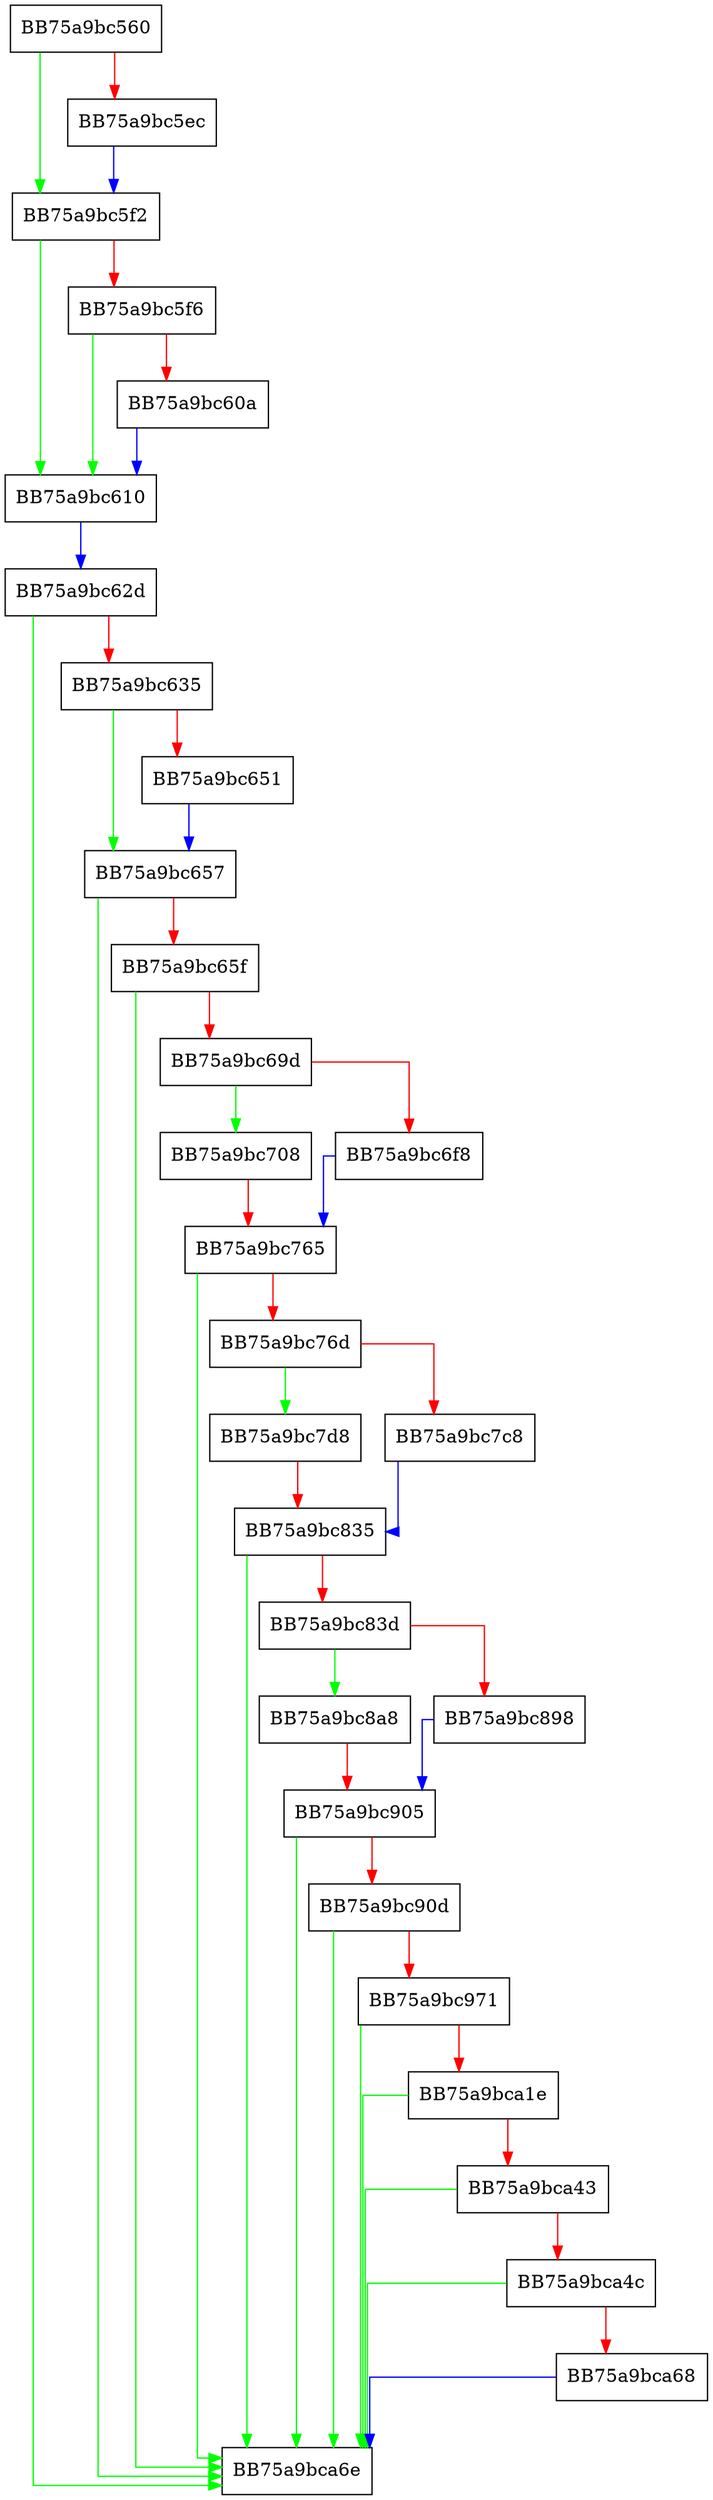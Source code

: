 digraph init {
  node [shape="box"];
  graph [splines=ortho];
  BB75a9bc560 -> BB75a9bc5f2 [color="green"];
  BB75a9bc560 -> BB75a9bc5ec [color="red"];
  BB75a9bc5ec -> BB75a9bc5f2 [color="blue"];
  BB75a9bc5f2 -> BB75a9bc610 [color="green"];
  BB75a9bc5f2 -> BB75a9bc5f6 [color="red"];
  BB75a9bc5f6 -> BB75a9bc610 [color="green"];
  BB75a9bc5f6 -> BB75a9bc60a [color="red"];
  BB75a9bc60a -> BB75a9bc610 [color="blue"];
  BB75a9bc610 -> BB75a9bc62d [color="blue"];
  BB75a9bc62d -> BB75a9bca6e [color="green"];
  BB75a9bc62d -> BB75a9bc635 [color="red"];
  BB75a9bc635 -> BB75a9bc657 [color="green"];
  BB75a9bc635 -> BB75a9bc651 [color="red"];
  BB75a9bc651 -> BB75a9bc657 [color="blue"];
  BB75a9bc657 -> BB75a9bca6e [color="green"];
  BB75a9bc657 -> BB75a9bc65f [color="red"];
  BB75a9bc65f -> BB75a9bca6e [color="green"];
  BB75a9bc65f -> BB75a9bc69d [color="red"];
  BB75a9bc69d -> BB75a9bc708 [color="green"];
  BB75a9bc69d -> BB75a9bc6f8 [color="red"];
  BB75a9bc6f8 -> BB75a9bc765 [color="blue"];
  BB75a9bc708 -> BB75a9bc765 [color="red"];
  BB75a9bc765 -> BB75a9bca6e [color="green"];
  BB75a9bc765 -> BB75a9bc76d [color="red"];
  BB75a9bc76d -> BB75a9bc7d8 [color="green"];
  BB75a9bc76d -> BB75a9bc7c8 [color="red"];
  BB75a9bc7c8 -> BB75a9bc835 [color="blue"];
  BB75a9bc7d8 -> BB75a9bc835 [color="red"];
  BB75a9bc835 -> BB75a9bca6e [color="green"];
  BB75a9bc835 -> BB75a9bc83d [color="red"];
  BB75a9bc83d -> BB75a9bc8a8 [color="green"];
  BB75a9bc83d -> BB75a9bc898 [color="red"];
  BB75a9bc898 -> BB75a9bc905 [color="blue"];
  BB75a9bc8a8 -> BB75a9bc905 [color="red"];
  BB75a9bc905 -> BB75a9bca6e [color="green"];
  BB75a9bc905 -> BB75a9bc90d [color="red"];
  BB75a9bc90d -> BB75a9bca6e [color="green"];
  BB75a9bc90d -> BB75a9bc971 [color="red"];
  BB75a9bc971 -> BB75a9bca6e [color="green"];
  BB75a9bc971 -> BB75a9bca1e [color="red"];
  BB75a9bca1e -> BB75a9bca6e [color="green"];
  BB75a9bca1e -> BB75a9bca43 [color="red"];
  BB75a9bca43 -> BB75a9bca6e [color="green"];
  BB75a9bca43 -> BB75a9bca4c [color="red"];
  BB75a9bca4c -> BB75a9bca6e [color="green"];
  BB75a9bca4c -> BB75a9bca68 [color="red"];
  BB75a9bca68 -> BB75a9bca6e [color="blue"];
}